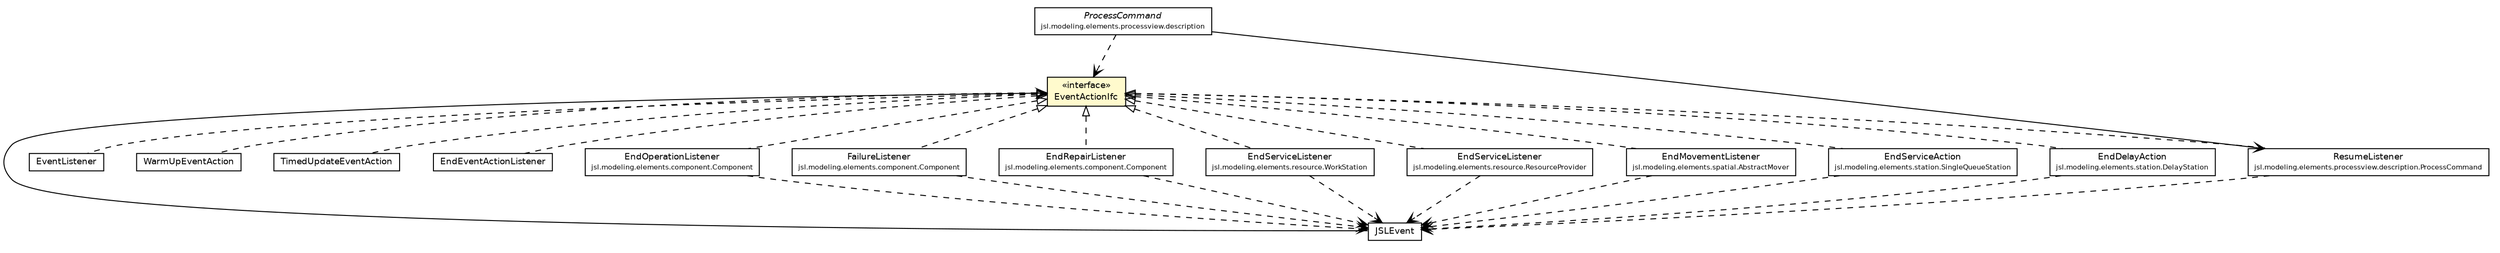 #!/usr/local/bin/dot
#
# Class diagram 
# Generated by UMLGraph version 5.4 (http://www.umlgraph.org/)
#

digraph G {
	edge [fontname="Helvetica",fontsize=10,labelfontname="Helvetica",labelfontsize=10];
	node [fontname="Helvetica",fontsize=10,shape=plaintext];
	nodesep=0.25;
	ranksep=0.5;
	// jsl.modeling.SchedulingElement.EventListener
	c81248 [label=<<table title="jsl.modeling.SchedulingElement.EventListener" border="0" cellborder="1" cellspacing="0" cellpadding="2" port="p" href="./SchedulingElement.EventListener.html">
		<tr><td><table border="0" cellspacing="0" cellpadding="1">
<tr><td align="center" balign="center"> EventListener </td></tr>
		</table></td></tr>
		</table>>, URL="./SchedulingElement.EventListener.html", fontname="Helvetica", fontcolor="black", fontsize=9.0];
	// jsl.modeling.ModelElement.WarmUpEventAction
	c81252 [label=<<table title="jsl.modeling.ModelElement.WarmUpEventAction" border="0" cellborder="1" cellspacing="0" cellpadding="2" port="p" href="./ModelElement.WarmUpEventAction.html">
		<tr><td><table border="0" cellspacing="0" cellpadding="1">
<tr><td align="center" balign="center"> WarmUpEventAction </td></tr>
		</table></td></tr>
		</table>>, URL="./ModelElement.WarmUpEventAction.html", fontname="Helvetica", fontcolor="black", fontsize=9.0];
	// jsl.modeling.ModelElement.TimedUpdateEventAction
	c81253 [label=<<table title="jsl.modeling.ModelElement.TimedUpdateEventAction" border="0" cellborder="1" cellspacing="0" cellpadding="2" port="p" href="./ModelElement.TimedUpdateEventAction.html">
		<tr><td><table border="0" cellspacing="0" cellpadding="1">
<tr><td align="center" balign="center"> TimedUpdateEventAction </td></tr>
		</table></td></tr>
		</table>>, URL="./ModelElement.TimedUpdateEventAction.html", fontname="Helvetica", fontcolor="black", fontsize=9.0];
	// jsl.modeling.JSLEvent
	c81257 [label=<<table title="jsl.modeling.JSLEvent" border="0" cellborder="1" cellspacing="0" cellpadding="2" port="p" href="./JSLEvent.html">
		<tr><td><table border="0" cellspacing="0" cellpadding="1">
<tr><td align="center" balign="center"> JSLEvent </td></tr>
		</table></td></tr>
		</table>>, URL="./JSLEvent.html", fontname="Helvetica", fontcolor="black", fontsize=9.0];
	// jsl.modeling.Executive.EndEventActionListener
	c81264 [label=<<table title="jsl.modeling.Executive.EndEventActionListener" border="0" cellborder="1" cellspacing="0" cellpadding="2" port="p" href="./Executive.EndEventActionListener.html">
		<tr><td><table border="0" cellspacing="0" cellpadding="1">
<tr><td align="center" balign="center"> EndEventActionListener </td></tr>
		</table></td></tr>
		</table>>, URL="./Executive.EndEventActionListener.html", fontname="Helvetica", fontcolor="black", fontsize=9.0];
	// jsl.modeling.EventActionIfc
	c81266 [label=<<table title="jsl.modeling.EventActionIfc" border="0" cellborder="1" cellspacing="0" cellpadding="2" port="p" bgcolor="lemonChiffon" href="./EventActionIfc.html">
		<tr><td><table border="0" cellspacing="0" cellpadding="1">
<tr><td align="center" balign="center"> &#171;interface&#187; </td></tr>
<tr><td align="center" balign="center"> EventActionIfc </td></tr>
		</table></td></tr>
		</table>>, URL="./EventActionIfc.html", fontname="Helvetica", fontcolor="black", fontsize=9.0];
	// jsl.modeling.elements.component.Component.EndOperationListener
	c81294 [label=<<table title="jsl.modeling.elements.component.Component.EndOperationListener" border="0" cellborder="1" cellspacing="0" cellpadding="2" port="p" href="./elements/component/Component.EndOperationListener.html">
		<tr><td><table border="0" cellspacing="0" cellpadding="1">
<tr><td align="center" balign="center"> EndOperationListener </td></tr>
<tr><td align="center" balign="center"><font point-size="7.0"> jsl.modeling.elements.component.Component </font></td></tr>
		</table></td></tr>
		</table>>, URL="./elements/component/Component.EndOperationListener.html", fontname="Helvetica", fontcolor="black", fontsize=9.0];
	// jsl.modeling.elements.component.Component.FailureListener
	c81295 [label=<<table title="jsl.modeling.elements.component.Component.FailureListener" border="0" cellborder="1" cellspacing="0" cellpadding="2" port="p" href="./elements/component/Component.FailureListener.html">
		<tr><td><table border="0" cellspacing="0" cellpadding="1">
<tr><td align="center" balign="center"> FailureListener </td></tr>
<tr><td align="center" balign="center"><font point-size="7.0"> jsl.modeling.elements.component.Component </font></td></tr>
		</table></td></tr>
		</table>>, URL="./elements/component/Component.FailureListener.html", fontname="Helvetica", fontcolor="black", fontsize=9.0];
	// jsl.modeling.elements.component.Component.EndRepairListener
	c81296 [label=<<table title="jsl.modeling.elements.component.Component.EndRepairListener" border="0" cellborder="1" cellspacing="0" cellpadding="2" port="p" href="./elements/component/Component.EndRepairListener.html">
		<tr><td><table border="0" cellspacing="0" cellpadding="1">
<tr><td align="center" balign="center"> EndRepairListener </td></tr>
<tr><td align="center" balign="center"><font point-size="7.0"> jsl.modeling.elements.component.Component </font></td></tr>
		</table></td></tr>
		</table>>, URL="./elements/component/Component.EndRepairListener.html", fontname="Helvetica", fontcolor="black", fontsize=9.0];
	// jsl.modeling.elements.processview.description.ProcessCommand
	c81309 [label=<<table title="jsl.modeling.elements.processview.description.ProcessCommand" border="0" cellborder="1" cellspacing="0" cellpadding="2" port="p" href="./elements/processview/description/ProcessCommand.html">
		<tr><td><table border="0" cellspacing="0" cellpadding="1">
<tr><td align="center" balign="center"><font face="Helvetica-Oblique"> ProcessCommand </font></td></tr>
<tr><td align="center" balign="center"><font point-size="7.0"> jsl.modeling.elements.processview.description </font></td></tr>
		</table></td></tr>
		</table>>, URL="./elements/processview/description/ProcessCommand.html", fontname="Helvetica", fontcolor="black", fontsize=9.0];
	// jsl.modeling.elements.processview.description.ProcessCommand.ResumeListener
	c81310 [label=<<table title="jsl.modeling.elements.processview.description.ProcessCommand.ResumeListener" border="0" cellborder="1" cellspacing="0" cellpadding="2" port="p" href="./elements/processview/description/ProcessCommand.ResumeListener.html">
		<tr><td><table border="0" cellspacing="0" cellpadding="1">
<tr><td align="center" balign="center"> ResumeListener </td></tr>
<tr><td align="center" balign="center"><font point-size="7.0"> jsl.modeling.elements.processview.description.ProcessCommand </font></td></tr>
		</table></td></tr>
		</table>>, URL="./elements/processview/description/ProcessCommand.ResumeListener.html", fontname="Helvetica", fontcolor="black", fontsize=9.0];
	// jsl.modeling.elements.resource.WorkStation.EndServiceListener
	c81333 [label=<<table title="jsl.modeling.elements.resource.WorkStation.EndServiceListener" border="0" cellborder="1" cellspacing="0" cellpadding="2" port="p" href="./elements/resource/WorkStation.EndServiceListener.html">
		<tr><td><table border="0" cellspacing="0" cellpadding="1">
<tr><td align="center" balign="center"> EndServiceListener </td></tr>
<tr><td align="center" balign="center"><font point-size="7.0"> jsl.modeling.elements.resource.WorkStation </font></td></tr>
		</table></td></tr>
		</table>>, URL="./elements/resource/WorkStation.EndServiceListener.html", fontname="Helvetica", fontcolor="black", fontsize=9.0];
	// jsl.modeling.elements.resource.ResourceProvider.EndServiceListener
	c81355 [label=<<table title="jsl.modeling.elements.resource.ResourceProvider.EndServiceListener" border="0" cellborder="1" cellspacing="0" cellpadding="2" port="p" href="./elements/resource/ResourceProvider.EndServiceListener.html">
		<tr><td><table border="0" cellspacing="0" cellpadding="1">
<tr><td align="center" balign="center"> EndServiceListener </td></tr>
<tr><td align="center" balign="center"><font point-size="7.0"> jsl.modeling.elements.resource.ResourceProvider </font></td></tr>
		</table></td></tr>
		</table>>, URL="./elements/resource/ResourceProvider.EndServiceListener.html", fontname="Helvetica", fontcolor="black", fontsize=9.0];
	// jsl.modeling.elements.spatial.AbstractMover.EndMovementListener
	c81440 [label=<<table title="jsl.modeling.elements.spatial.AbstractMover.EndMovementListener" border="0" cellborder="1" cellspacing="0" cellpadding="2" port="p" href="./elements/spatial/AbstractMover.EndMovementListener.html">
		<tr><td><table border="0" cellspacing="0" cellpadding="1">
<tr><td align="center" balign="center"> EndMovementListener </td></tr>
<tr><td align="center" balign="center"><font point-size="7.0"> jsl.modeling.elements.spatial.AbstractMover </font></td></tr>
		</table></td></tr>
		</table>>, URL="./elements/spatial/AbstractMover.EndMovementListener.html", fontname="Helvetica", fontcolor="black", fontsize=9.0];
	// jsl.modeling.elements.station.SingleQueueStation.EndServiceAction
	c81467 [label=<<table title="jsl.modeling.elements.station.SingleQueueStation.EndServiceAction" border="0" cellborder="1" cellspacing="0" cellpadding="2" port="p" href="./elements/station/SingleQueueStation.EndServiceAction.html">
		<tr><td><table border="0" cellspacing="0" cellpadding="1">
<tr><td align="center" balign="center"> EndServiceAction </td></tr>
<tr><td align="center" balign="center"><font point-size="7.0"> jsl.modeling.elements.station.SingleQueueStation </font></td></tr>
		</table></td></tr>
		</table>>, URL="./elements/station/SingleQueueStation.EndServiceAction.html", fontname="Helvetica", fontcolor="black", fontsize=9.0];
	// jsl.modeling.elements.station.DelayStation.EndDelayAction
	c81473 [label=<<table title="jsl.modeling.elements.station.DelayStation.EndDelayAction" border="0" cellborder="1" cellspacing="0" cellpadding="2" port="p" href="./elements/station/DelayStation.EndDelayAction.html">
		<tr><td><table border="0" cellspacing="0" cellpadding="1">
<tr><td align="center" balign="center"> EndDelayAction </td></tr>
<tr><td align="center" balign="center"><font point-size="7.0"> jsl.modeling.elements.station.DelayStation </font></td></tr>
		</table></td></tr>
		</table>>, URL="./elements/station/DelayStation.EndDelayAction.html", fontname="Helvetica", fontcolor="black", fontsize=9.0];
	//jsl.modeling.SchedulingElement.EventListener implements jsl.modeling.EventActionIfc
	c81266:p -> c81248:p [dir=back,arrowtail=empty,style=dashed];
	//jsl.modeling.ModelElement.WarmUpEventAction implements jsl.modeling.EventActionIfc
	c81266:p -> c81252:p [dir=back,arrowtail=empty,style=dashed];
	//jsl.modeling.ModelElement.TimedUpdateEventAction implements jsl.modeling.EventActionIfc
	c81266:p -> c81253:p [dir=back,arrowtail=empty,style=dashed];
	//jsl.modeling.Executive.EndEventActionListener implements jsl.modeling.EventActionIfc
	c81266:p -> c81264:p [dir=back,arrowtail=empty,style=dashed];
	//jsl.modeling.elements.component.Component.EndOperationListener implements jsl.modeling.EventActionIfc
	c81266:p -> c81294:p [dir=back,arrowtail=empty,style=dashed];
	//jsl.modeling.elements.component.Component.FailureListener implements jsl.modeling.EventActionIfc
	c81266:p -> c81295:p [dir=back,arrowtail=empty,style=dashed];
	//jsl.modeling.elements.component.Component.EndRepairListener implements jsl.modeling.EventActionIfc
	c81266:p -> c81296:p [dir=back,arrowtail=empty,style=dashed];
	//jsl.modeling.elements.processview.description.ProcessCommand.ResumeListener implements jsl.modeling.EventActionIfc
	c81266:p -> c81310:p [dir=back,arrowtail=empty,style=dashed];
	//jsl.modeling.elements.resource.WorkStation.EndServiceListener implements jsl.modeling.EventActionIfc
	c81266:p -> c81333:p [dir=back,arrowtail=empty,style=dashed];
	//jsl.modeling.elements.resource.ResourceProvider.EndServiceListener implements jsl.modeling.EventActionIfc
	c81266:p -> c81355:p [dir=back,arrowtail=empty,style=dashed];
	//jsl.modeling.elements.spatial.AbstractMover.EndMovementListener implements jsl.modeling.EventActionIfc
	c81266:p -> c81440:p [dir=back,arrowtail=empty,style=dashed];
	//jsl.modeling.elements.station.SingleQueueStation.EndServiceAction implements jsl.modeling.EventActionIfc
	c81266:p -> c81467:p [dir=back,arrowtail=empty,style=dashed];
	//jsl.modeling.elements.station.DelayStation.EndDelayAction implements jsl.modeling.EventActionIfc
	c81266:p -> c81473:p [dir=back,arrowtail=empty,style=dashed];
	// jsl.modeling.JSLEvent NAVASSOC jsl.modeling.EventActionIfc
	c81257:p -> c81266:p [taillabel="", label="", headlabel="", fontname="Helvetica", fontcolor="black", fontsize=10.0, color="black", arrowhead=open];
	// jsl.modeling.elements.processview.description.ProcessCommand NAVASSOC jsl.modeling.elements.processview.description.ProcessCommand.ResumeListener
	c81309:p -> c81310:p [taillabel="", label="", headlabel="", fontname="Helvetica", fontcolor="black", fontsize=10.0, color="black", arrowhead=open];
	// jsl.modeling.elements.component.Component.EndOperationListener DEPEND jsl.modeling.JSLEvent
	c81294:p -> c81257:p [taillabel="", label="", headlabel="", fontname="Helvetica", fontcolor="black", fontsize=10.0, color="black", arrowhead=open, style=dashed];
	// jsl.modeling.elements.component.Component.FailureListener DEPEND jsl.modeling.JSLEvent
	c81295:p -> c81257:p [taillabel="", label="", headlabel="", fontname="Helvetica", fontcolor="black", fontsize=10.0, color="black", arrowhead=open, style=dashed];
	// jsl.modeling.elements.component.Component.EndRepairListener DEPEND jsl.modeling.JSLEvent
	c81296:p -> c81257:p [taillabel="", label="", headlabel="", fontname="Helvetica", fontcolor="black", fontsize=10.0, color="black", arrowhead=open, style=dashed];
	// jsl.modeling.elements.processview.description.ProcessCommand DEPEND jsl.modeling.EventActionIfc
	c81309:p -> c81266:p [taillabel="", label="", headlabel="", fontname="Helvetica", fontcolor="black", fontsize=10.0, color="black", arrowhead=open, style=dashed];
	// jsl.modeling.elements.processview.description.ProcessCommand.ResumeListener DEPEND jsl.modeling.JSLEvent
	c81310:p -> c81257:p [taillabel="", label="", headlabel="", fontname="Helvetica", fontcolor="black", fontsize=10.0, color="black", arrowhead=open, style=dashed];
	// jsl.modeling.elements.resource.WorkStation.EndServiceListener DEPEND jsl.modeling.JSLEvent
	c81333:p -> c81257:p [taillabel="", label="", headlabel="", fontname="Helvetica", fontcolor="black", fontsize=10.0, color="black", arrowhead=open, style=dashed];
	// jsl.modeling.elements.resource.ResourceProvider.EndServiceListener DEPEND jsl.modeling.JSLEvent
	c81355:p -> c81257:p [taillabel="", label="", headlabel="", fontname="Helvetica", fontcolor="black", fontsize=10.0, color="black", arrowhead=open, style=dashed];
	// jsl.modeling.elements.spatial.AbstractMover.EndMovementListener DEPEND jsl.modeling.JSLEvent
	c81440:p -> c81257:p [taillabel="", label="", headlabel="", fontname="Helvetica", fontcolor="black", fontsize=10.0, color="black", arrowhead=open, style=dashed];
	// jsl.modeling.elements.station.SingleQueueStation.EndServiceAction DEPEND jsl.modeling.JSLEvent
	c81467:p -> c81257:p [taillabel="", label="", headlabel="", fontname="Helvetica", fontcolor="black", fontsize=10.0, color="black", arrowhead=open, style=dashed];
	// jsl.modeling.elements.station.DelayStation.EndDelayAction DEPEND jsl.modeling.JSLEvent
	c81473:p -> c81257:p [taillabel="", label="", headlabel="", fontname="Helvetica", fontcolor="black", fontsize=10.0, color="black", arrowhead=open, style=dashed];
}


